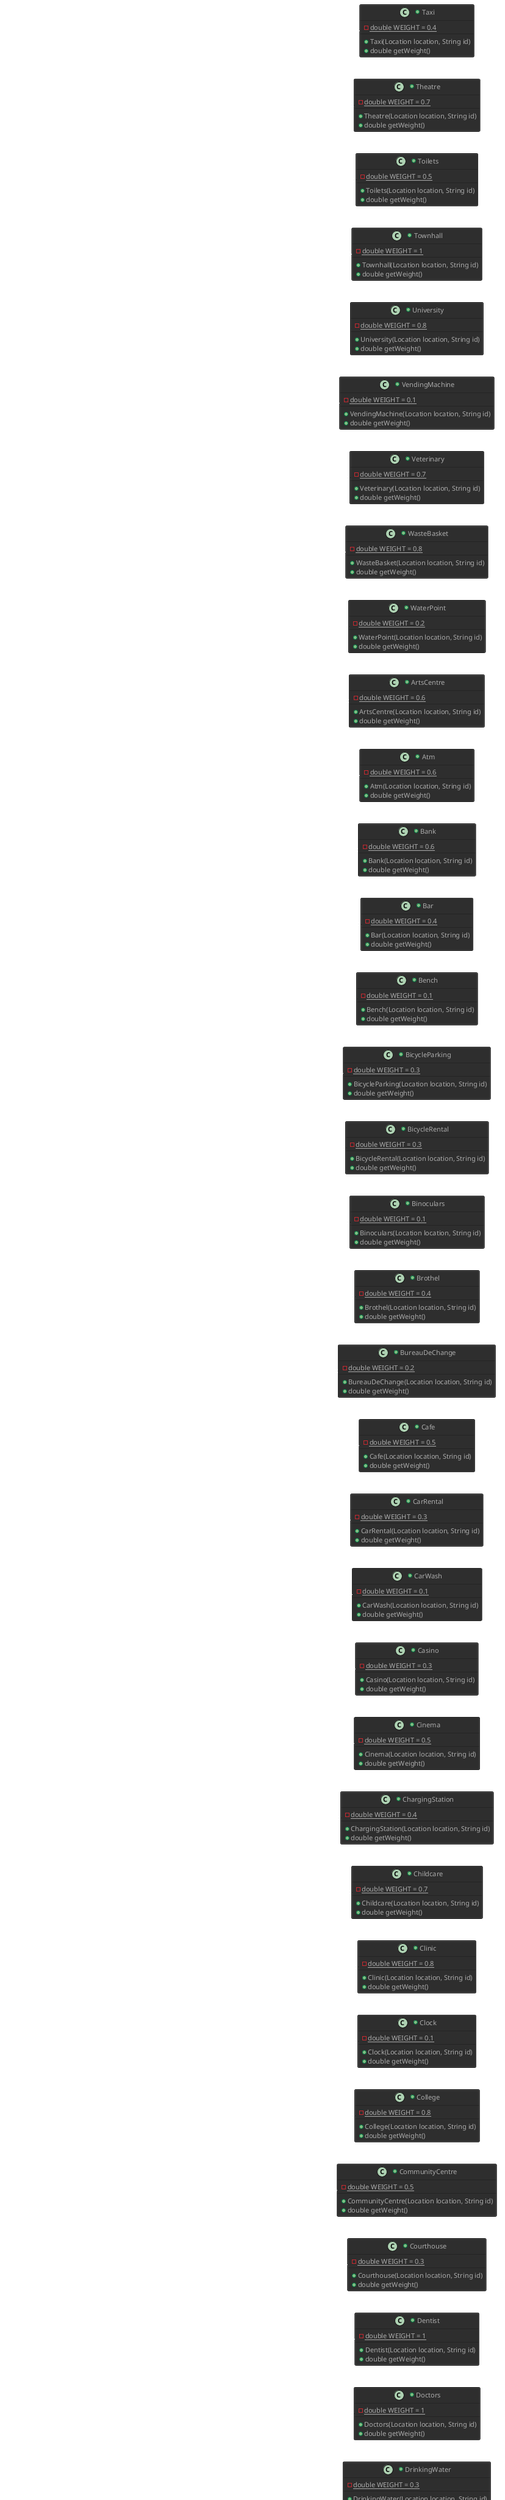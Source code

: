 @startuml

skinparam linetype ortho
!theme reddress-darkblue
' skinparam nodesep 10
skinparam ranksep 20
left to right direction
skinparam backgroundcolor transparent

+abstract class Amenity extends GeoData {
}
+class ArtsCentre extends Amenity {
    -{static}{static}double WEIGHT = 0.6
    +ArtsCentre(Location location, String id)
    +double getWeight()
}
+class Atm extends Amenity {
    -{static}{static}double WEIGHT = 0.6
    +Atm(Location location, String id)
    +double getWeight()
}
+class Bank extends Amenity {
    -{static}{static}double WEIGHT = 0.6
    +Bank(Location location, String id)
    +double getWeight()
}
+class Bar extends Amenity {
    -{static}{static}double WEIGHT = 0.4
    +Bar(Location location, String id)
    +double getWeight()
}
+class Bench extends Amenity {
    -{static}{static}double WEIGHT = 0.1
    +Bench(Location location, String id)
    +double getWeight()
}
+class BicycleParking extends Amenity {
    -{static}{static}double WEIGHT = 0.3
    +BicycleParking(Location location, String id)
    +double getWeight()
}
+class BicycleRental extends Amenity {
    -{static}{static}double WEIGHT = 0.3
    +BicycleRental(Location location, String id)
    +double getWeight()
}
+class Binoculars extends Amenity {
    -{static}{static}double WEIGHT = 0.1
    +Binoculars(Location location, String id)
    +double getWeight()
}
+class Brothel extends Amenity {
    -{static}{static}double WEIGHT = 0.4
    +Brothel(Location location, String id)
    +double getWeight()
}
+class BureauDeChange extends Amenity {
    -{static}{static}double WEIGHT = 0.2
    +BureauDeChange(Location location, String id)
    +double getWeight()
}
+class Cafe extends Amenity {
    -{static}{static}double WEIGHT = 0.5
    +Cafe(Location location, String id)
    +double getWeight()
}
+class CarRental extends Amenity {
    -{static}{static}double WEIGHT = 0.3
    +CarRental(Location location, String id)
    +double getWeight()
}
+class CarWash extends Amenity {
    -{static}{static}double WEIGHT = 0.1
    +CarWash(Location location, String id)
    +double getWeight()
}
+class Casino extends Amenity {
    -{static}{static}double WEIGHT = 0.3
    +Casino(Location location, String id)
    +double getWeight()
}
+class Cinema extends Amenity {
    -{static}{static}double WEIGHT = 0.5
    +Cinema(Location location, String id)
    +double getWeight()
}
+class ChargingStation extends Amenity {
    -{static}{static}double WEIGHT = 0.4
    +ChargingStation(Location location, String id)
    +double getWeight()
}
+class Childcare extends Amenity {
    -{static}{static}double WEIGHT = 0.7
    +Childcare(Location location, String id)
    +double getWeight()
}
+class Clinic extends Amenity {
    -{static}{static}double WEIGHT = 0.8
    +Clinic(Location location, String id)
    +double getWeight()
}
+class Clock extends Amenity {
    -{static}{static}double WEIGHT = 0.1
    +Clock(Location location, String id)
    +double getWeight()
}
+class College extends Amenity {
    -{static}{static}double WEIGHT = 0.8
    +College(Location location, String id)
    +double getWeight()
}
+class CommunityCentre extends Amenity {
    -{static}{static}double WEIGHT = 0.5
    +CommunityCentre(Location location, String id)
    +double getWeight()
}
+class Courthouse extends Amenity {
    -{static}{static}double WEIGHT = 0.3
    +Courthouse(Location location, String id)
    +double getWeight()
}
+class Dentist extends Amenity {
    -{static}{static}double WEIGHT = 1
    +Dentist(Location location, String id)
    +double getWeight()
}
+class Doctors extends Amenity {
    -{static}{static}double WEIGHT = 1
    +Doctors(Location location, String id)
    +double getWeight()
}
+class DrinkingWater extends Amenity {
    -{static}{static}double WEIGHT = 0.3
    +DrinkingWater(Location location, String id)
    +double getWeight()
}
+class FastFood extends Amenity {
    -{static}{static}double WEIGHT = 0.3
    +FastFood(Location location, String id)
    +double getWeight()
}
+class FireStation extends Amenity {
    -{static}{static}double WEIGHT = 1
    +FireStation(Location location, String id)
    +double getWeight()
}
+class FoodCourt extends Amenity {
    -{static}{static}double WEIGHT = 0.2
    +FoodCourt(Location location, String id)
    +double getWeight()
}
+class Fountain extends Amenity {
    -{static}{static}double WEIGHT = 0.1
    +Fountain(Location location, String id)
    +double getWeight()
}
+class Fuel extends Amenity {
    -{static}{static}double WEIGHT = 0.5
    +Fuel(Location location, String id)
    +double getWeight()
}
+class Hospital extends Amenity {
    -{static}{static}double WEIGHT = 1
    +Hospital(Location location, String id)
    +double getWeight()
}
+class HuntingStand extends Amenity {
    -{static}{static}double WEIGHT = 0.1
    +HuntingStand(Location location, String id)
    +double getWeight()
}
+class IceCream extends Amenity {
    -{static}{static}double WEIGHT = 0.4
    +IceCream(Location location, String id)
    +double getWeight()
}
+class Information extends Amenity {
    -{static}{static}double WEIGHT = 0.4
    +Information(Location location, String id)
    +double getWeight()
}
+class Library extends Amenity {
    -{static}{static}double WEIGHT = 0.7
    +Library(Location location, String id)
    +double getWeight()
}
+class LuggageLocker extends Amenity {
    -{static}{static}double WEIGHT = 0.1
    +LuggageLocker(Location location, String id)
    +double getWeight()
}
+class Marketplace extends Amenity {
    -{static}{static}double WEIGHT = 0.8
    +Marketplace(Location location, String id)
    +double getWeight()
}
+class MopedParking extends Amenity {
    -{static}{static}double WEIGHT = 0.1
    +MopedParking(Location location, String id)
    +double getWeight()
}
+class Nightclub extends Amenity {
    -{static}{static}double WEIGHT = 0.3
    +Nightclub(Location location, String id)
    +double getWeight()
}
+class NursingHome extends Amenity {
    -{static}{static}double WEIGHT = 0.6
    +NursingHome(Location location, String id)
    +double getWeight()
}
+class Parking extends Amenity {
    -{static}{static}double WEIGHT = 0.4
    +Parking(Location location, String id)
    +double getWeight()
}
+class ParkingEntrance extends Amenity {
    -{static}{static}double WEIGHT = 0.2
    +ParkingEntrance(Location location, String id)
    +double getWeight()
}
+class ParkingSpace extends Amenity {
    -{static}{static}double WEIGHT = 0.4
    +ParkingSpace(Location location, String id)
    +double getWeight()
}
+class Pharmacy extends Amenity {
    -{static}{static}double WEIGHT = 0.8
    +Pharmacy(Location location, String id)
    +double getWeight()
}
+class PhotoBooth extends Amenity {
    -{static}{static}double WEIGHT = 0.1
    +PhotoBooth(Location location, String id)
    +double getWeight()
}
+class PlaceOfWorship extends Amenity {
    -{static}{static}double WEIGHT = 0.6
    +PlaceOfWorship(Location location, String id)
    +double getWeight()
}
+class Police extends Amenity {
    -{static}{static}double WEIGHT = 0.6
    +Police(Location location, String id)
    +double getWeight()
}
+class PostBox extends Amenity {
    -{static}{static}double WEIGHT = 0.2
    +PostBox(Location location, String id)
    +double getWeight()
}
+class PostOffice extends Amenity {
    -{static}{static}double WEIGHT = 0.6
    +PostOffice(Location location, String id)
    +double getWeight()
}
+class PrepSchool extends Amenity {
    -{static}{static}double WEIGHT = 0.5
    +PrepSchool(Location location, String id)
    +double getWeight()
}
+class Pub extends Amenity {
    -{static}{static}double WEIGHT = 0.4
    +Pub(Location location, String id)
    +double getWeight()
}
+class PublicBookcase extends Amenity {
    -{static}{static}double WEIGHT = 0.3
    +PublicBookcase(Location location, String id)
    +double getWeight()
}
+class Recycling extends Amenity {
    -{static}{static}double WEIGHT = 0.9
    +Recycling(Location location, String id)
    +double getWeight()
}
+class Restaurant extends Amenity {
    -{static}{static}double WEIGHT = 0.6
    +Restaurant(Location location, String id)
    +double getWeight()
}
+class Resthouse extends Amenity {
    -{static}{static}double WEIGHT = 0.2
    +Resthouse(Location location, String id)
    +double getWeight()
}
+class SanitaryDumpStation extends Amenity {
    -{static}{static}double WEIGHT = 0.2
    +SanitaryDumpStation(Location location, String id)
    +double getWeight()
}
+class School extends Amenity {
    -{static}{static}double WEIGHT = 0.9
    +School(Location location, String id)
    +double getWeight()
}
+class Shelter extends Amenity {
    -{static}{static}double WEIGHT = 0.3
    +Shelter(Location location, String id)
    +double getWeight()
}
+class Shower extends Amenity {
    -{static}{static}double WEIGHT = 0.1
    +Shower(Location location, String id)
    +double getWeight()
}
+class SocialFacility extends Amenity {
    -{static}{static}double WEIGHT = 0.4
    +SocialFacility(Location location, String id)
    +double getWeight()
}
+class Taxi extends Amenity {
    -{static}{static}double WEIGHT = 0.4
    +Taxi(Location location, String id)
    +double getWeight()
}
+class Theatre extends Amenity {
    -{static}{static}double WEIGHT = 0.7
    +Theatre(Location location, String id)
    +double getWeight()
}
+class Toilets extends Amenity {
    -{static}{static}double WEIGHT = 0.5
    +Toilets(Location location, String id)
    +double getWeight()
}
+class Townhall extends Amenity {
    -{static}{static}double WEIGHT = 1
    +Townhall(Location location, String id)
    +double getWeight()
}
+class University extends Amenity {
    -{static}{static}double WEIGHT = 0.8
    +University(Location location, String id)
    +double getWeight()
}
+class VendingMachine extends Amenity {
    -{static}{static}double WEIGHT = 0.1
    +VendingMachine(Location location, String id)
    +double getWeight()
}
+class Veterinary extends Amenity {
    -{static}{static}double WEIGHT = 0.7
    +Veterinary(Location location, String id)
    +double getWeight()
}
+class WasteBasket extends Amenity {
    -{static}{static}double WEIGHT = 0.8
    +WasteBasket(Location location, String id)
    +double getWeight()
}
+class WaterPoint extends Amenity {
    -{static}{static}double WEIGHT = 0.2
    +WaterPoint(Location location, String id)
    +double getWeight()
}
+abstract class GeoData {
    +abstract double getWeight()
    +BufferedImage getIcon()
    +String getIconPath()
    +String toString()
    +{static}GeoData of(Location location, String id, String type)
}
+class Shop extends GeoData {
    +{static}{static}double WEIGHT = 0.7
    +Shop(Location location, String id)
    +double getWeight()
}
+class Tourism extends GeoData {
    +{static}{static}double WEIGHT = 0.7
    +Tourism(Location location, String id)
    +double getWeight()
}

Amenity -[#DarkSlateGrey]-* Constants: use
Amenity -[#DarkSlateGrey]-* Paths: use
Amenity -[#DarkSlateGrey]-* Location: use
GeoData -[#DarkSlateGrey]-* Constants: use
GeoData -[#DarkSlateGrey]-* Paths: use
GeoData -[#DarkSlateGrey]-* AmenityIconManager: use
GeoData -[#DarkSlateGrey]-* Location: use
GeoData -[#DarkSlateGrey]-* Amenity: use
Shop -[#DarkSlateGrey]-* Location: use
Tourism -[#DarkSlateGrey]-* Location: use

@enduml